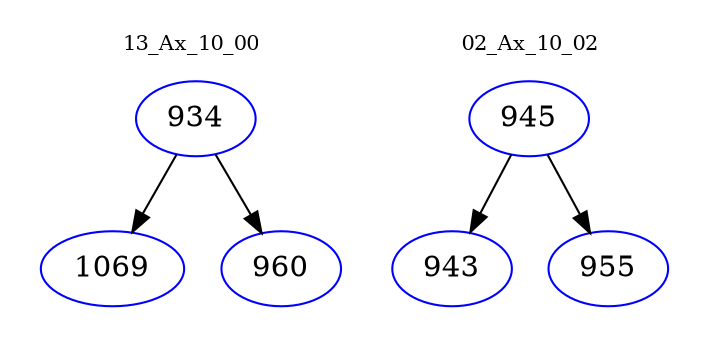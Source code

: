 digraph{
subgraph cluster_0 {
color = white
label = "13_Ax_10_00";
fontsize=10;
T0_934 [label="934", color="blue"]
T0_934 -> T0_1069 [color="black"]
T0_1069 [label="1069", color="blue"]
T0_934 -> T0_960 [color="black"]
T0_960 [label="960", color="blue"]
}
subgraph cluster_1 {
color = white
label = "02_Ax_10_02";
fontsize=10;
T1_945 [label="945", color="blue"]
T1_945 -> T1_943 [color="black"]
T1_943 [label="943", color="blue"]
T1_945 -> T1_955 [color="black"]
T1_955 [label="955", color="blue"]
}
}

